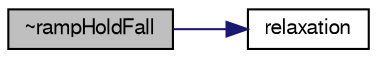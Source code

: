digraph "~rampHoldFall"
{
  bgcolor="transparent";
  edge [fontname="FreeSans",fontsize="10",labelfontname="FreeSans",labelfontsize="10"];
  node [fontname="FreeSans",fontsize="10",shape=record];
  rankdir="LR";
  Node2 [label="~rampHoldFall",height=0.2,width=0.4,color="black", fillcolor="grey75", style="filled", fontcolor="black"];
  Node2 -> Node3 [color="midnightblue",fontsize="10",style="solid",fontname="FreeSans"];
  Node3 [label="relaxation",height=0.2,width=0.4,color="black",URL="$a31566.html#a7e730b1c3d0998f76225fff42237bcf8",tooltip="Return the current relaxation coefficient. "];
}
